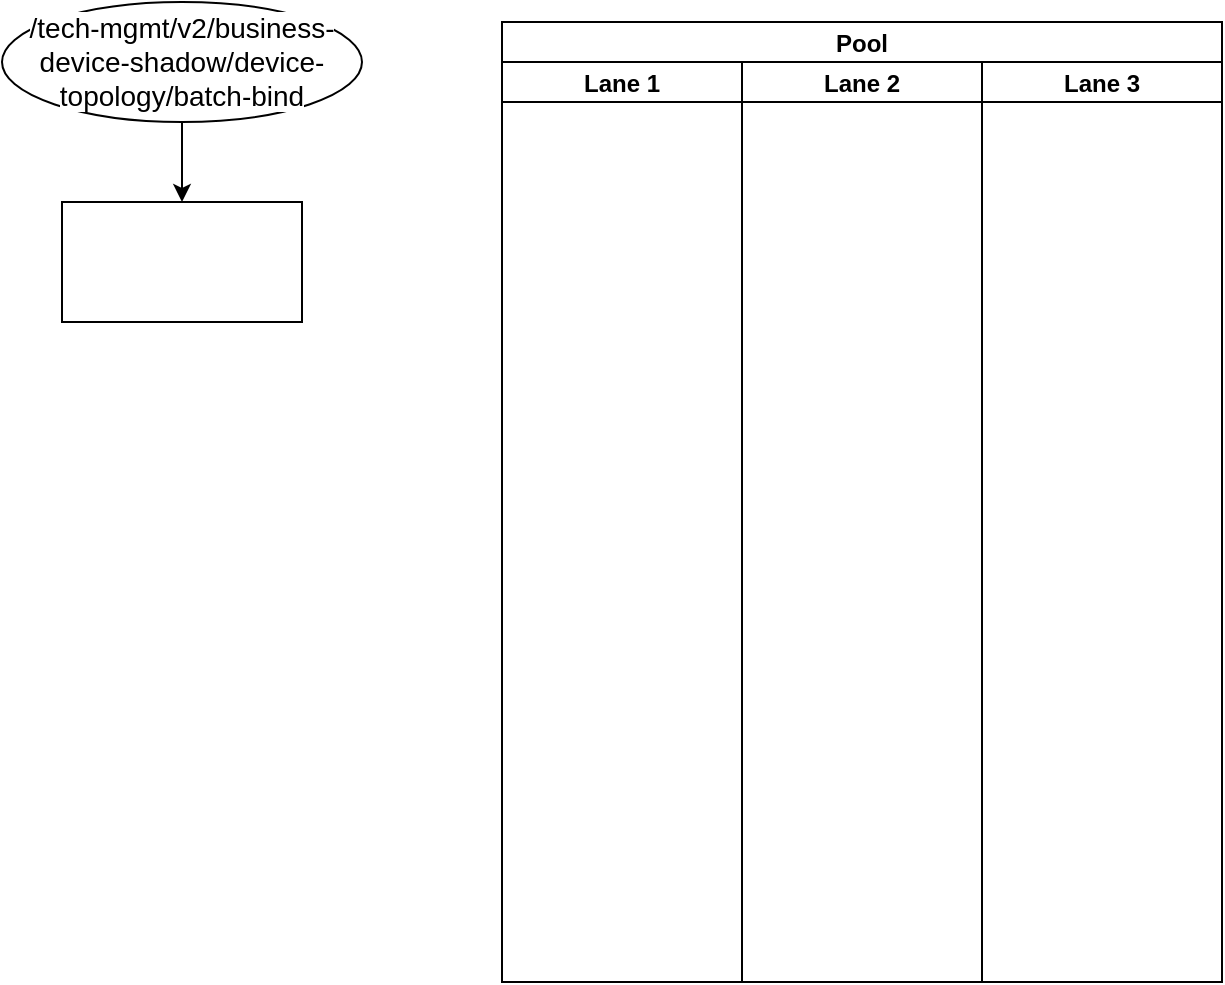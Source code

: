<mxfile version="18.1.3" type="github" pages="3">
  <diagram id="uhrIDNIf7qwQoyt4KmRS" name="设备拓扑">
    <mxGraphModel dx="782" dy="468" grid="1" gridSize="10" guides="1" tooltips="1" connect="1" arrows="1" fold="1" page="1" pageScale="1" pageWidth="827" pageHeight="1169" math="0" shadow="0">
      <root>
        <mxCell id="0" />
        <mxCell id="1" parent="0" />
        <mxCell id="uqoxAxO_kSLx-GGOrnoz-9" value="" style="rounded=0;whiteSpace=wrap;html=1;" parent="1" vertex="1">
          <mxGeometry x="210" y="160" width="120" height="60" as="geometry" />
        </mxCell>
        <mxCell id="uqoxAxO_kSLx-GGOrnoz-10" style="edgeStyle=orthogonalEdgeStyle;rounded=0;orthogonalLoop=1;jettySize=auto;html=1;exitX=0.5;exitY=1;exitDx=0;exitDy=0;entryX=0.5;entryY=0;entryDx=0;entryDy=0;" parent="1" source="uqoxAxO_kSLx-GGOrnoz-11" target="uqoxAxO_kSLx-GGOrnoz-9" edge="1">
          <mxGeometry relative="1" as="geometry" />
        </mxCell>
        <mxCell id="uqoxAxO_kSLx-GGOrnoz-11" value="&lt;span style=&quot;font-family: , &amp;#34;blinkmacsystemfont&amp;#34; , &amp;#34;segoe ui&amp;#34; , &amp;#34;roboto&amp;#34; , &amp;#34;oxygen&amp;#34; , &amp;#34;ubuntu&amp;#34; , &amp;#34;fira sans&amp;#34; , &amp;#34;droid sans&amp;#34; , &amp;#34;helvetica neue&amp;#34; , sans-serif ; font-size: 14px ; text-align: left ; background-color: rgb(255 , 255 , 255)&quot;&gt;/tech-mgmt/v2/business-device-shadow/device-topology/batch-bind&lt;/span&gt;" style="ellipse;whiteSpace=wrap;html=1;" parent="1" vertex="1">
          <mxGeometry x="180" y="60" width="180" height="60" as="geometry" />
        </mxCell>
        <mxCell id="xtwpHz6lCna9C5WMkoP8-6" value="Pool" style="swimlane;childLayout=stackLayout;resizeParent=1;resizeParentMax=0;startSize=20;" parent="1" vertex="1">
          <mxGeometry x="430" y="70" width="360" height="480" as="geometry" />
        </mxCell>
        <mxCell id="xtwpHz6lCna9C5WMkoP8-7" value="Lane 1" style="swimlane;startSize=20;" parent="xtwpHz6lCna9C5WMkoP8-6" vertex="1">
          <mxGeometry y="20" width="120" height="460" as="geometry" />
        </mxCell>
        <mxCell id="xtwpHz6lCna9C5WMkoP8-8" value="Lane 2" style="swimlane;startSize=20;" parent="xtwpHz6lCna9C5WMkoP8-6" vertex="1">
          <mxGeometry x="120" y="20" width="120" height="460" as="geometry" />
        </mxCell>
        <mxCell id="xtwpHz6lCna9C5WMkoP8-9" value="Lane 3" style="swimlane;startSize=20;" parent="xtwpHz6lCna9C5WMkoP8-6" vertex="1">
          <mxGeometry x="240" y="20" width="120" height="460" as="geometry" />
        </mxCell>
      </root>
    </mxGraphModel>
  </diagram>
  <diagram id="Fy0TZetLlRDHLYS9AZ_f" name="设备移动">
    <mxGraphModel dx="782" dy="468" grid="1" gridSize="10" guides="1" tooltips="1" connect="1" arrows="1" fold="1" page="1" pageScale="1" pageWidth="827" pageHeight="1169" math="0" shadow="0">
      <root>
        <mxCell id="9VwX718VWdQKKwWjlA-h-0" />
        <mxCell id="9VwX718VWdQKKwWjlA-h-1" parent="9VwX718VWdQKKwWjlA-h-0" />
      </root>
    </mxGraphModel>
  </diagram>
  <diagram id="3-OwN3J7G6NU8zAR5Mcc" name="设备新增">
    <mxGraphModel dx="782" dy="468" grid="1" gridSize="10" guides="1" tooltips="1" connect="1" arrows="1" fold="1" page="1" pageScale="1" pageWidth="827" pageHeight="1169" math="0" shadow="0">
      <root>
        <mxCell id="0" />
        <mxCell id="1" parent="0" />
      </root>
    </mxGraphModel>
  </diagram>
</mxfile>
